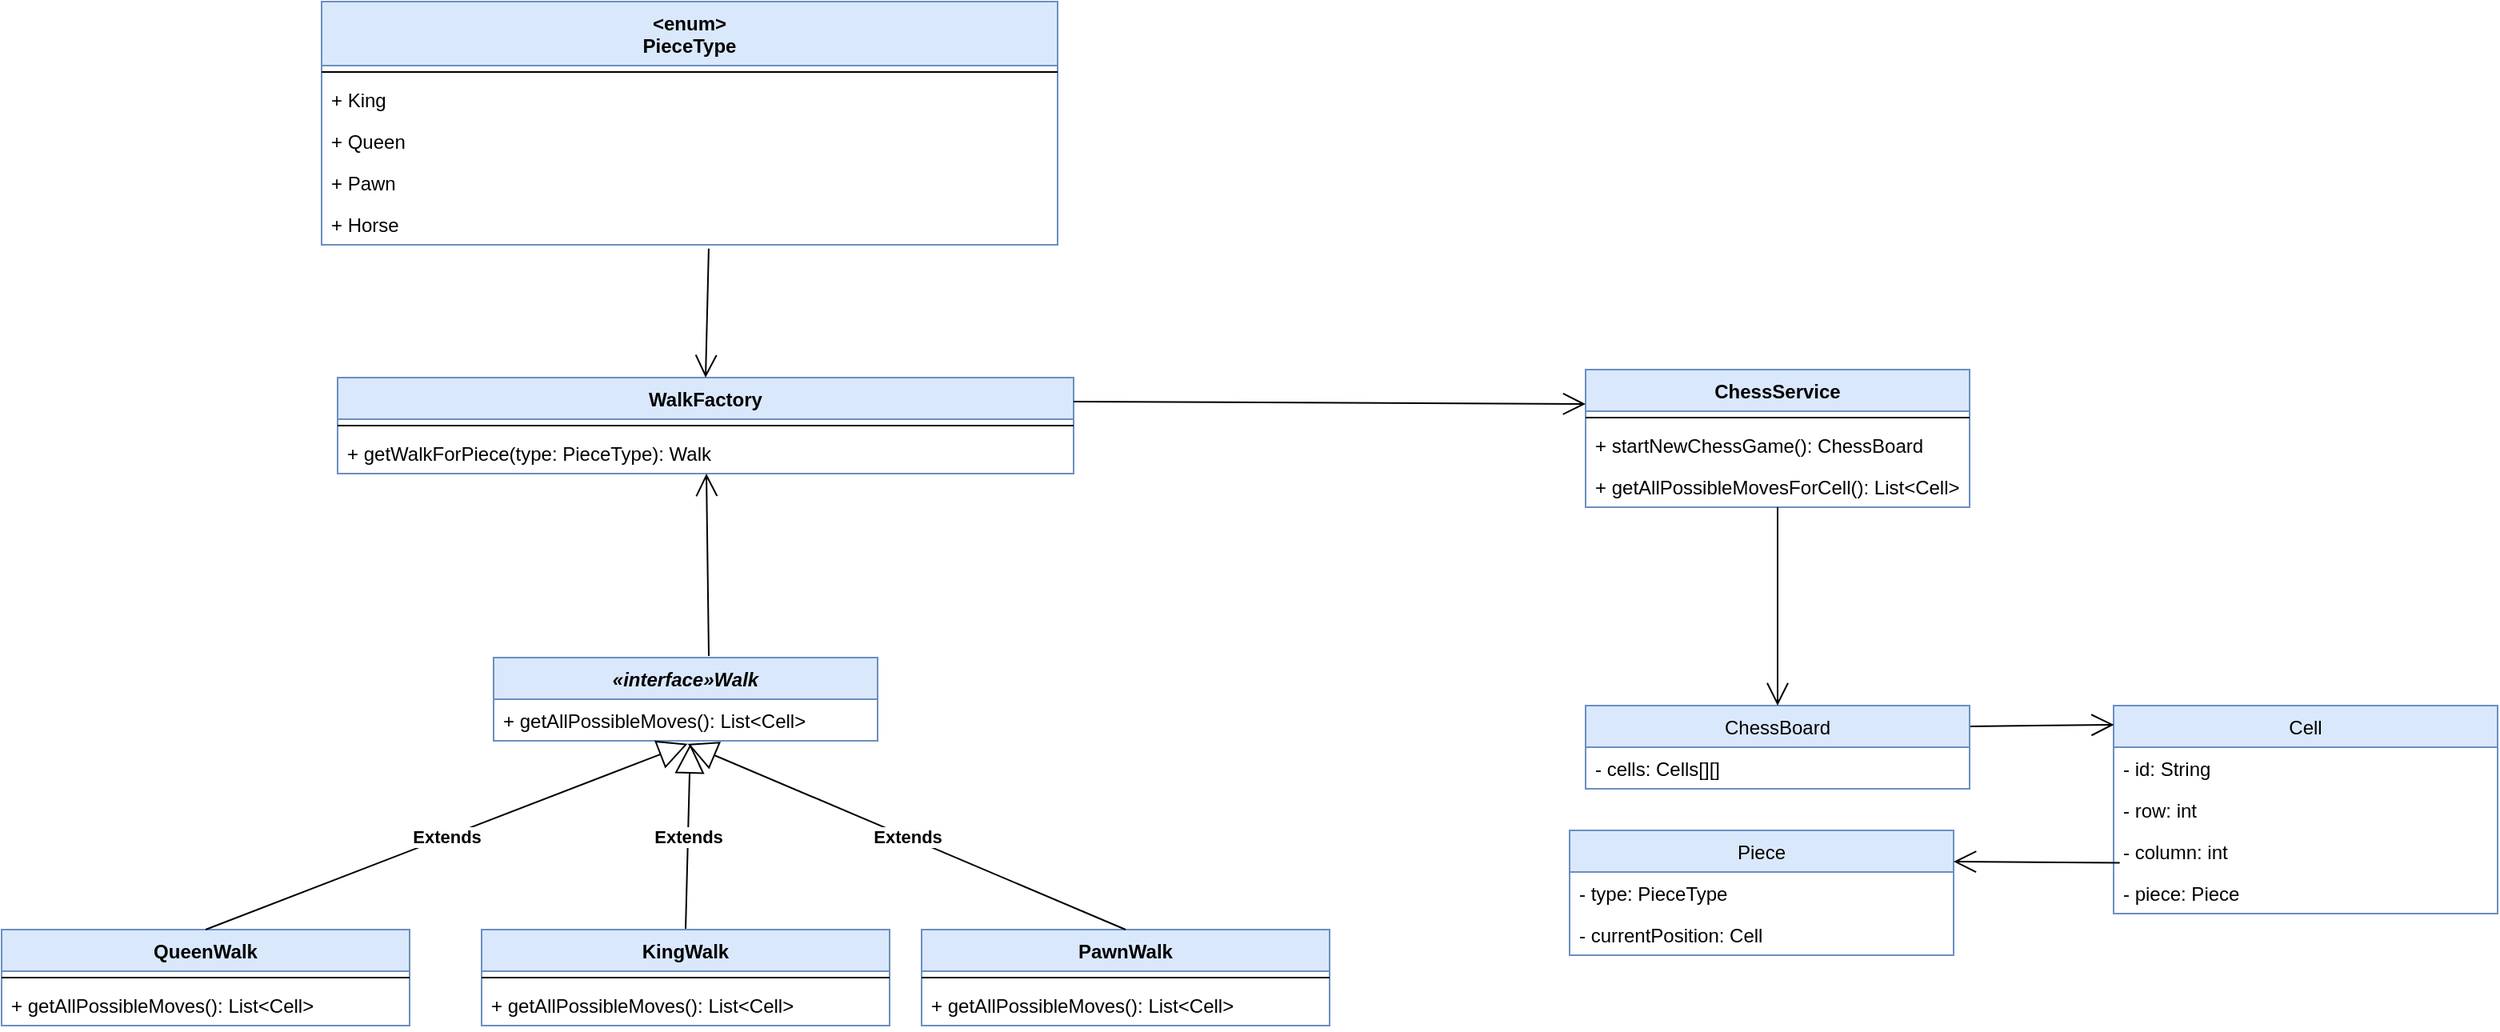 <mxfile version="28.0.7">
  <diagram name="Page-1" id="4mzt5Z0eW88a4MXR8VPS">
    <mxGraphModel dx="486" dy="856" grid="1" gridSize="10" guides="1" tooltips="1" connect="1" arrows="1" fold="1" page="1" pageScale="1" pageWidth="850" pageHeight="1100" math="0" shadow="0">
      <root>
        <mxCell id="0" />
        <mxCell id="1" parent="0" />
        <mxCell id="GDeSoaydJCArGi7cQpiK-2" value="Cell" style="swimlane;fontStyle=0;childLayout=stackLayout;horizontal=1;startSize=26;fillColor=#dae8fc;horizontalStack=0;resizeParent=1;resizeParentMax=0;resizeLast=0;collapsible=1;marginBottom=0;strokeColor=#6c8ebf;" vertex="1" parent="1">
          <mxGeometry x="2480" y="1530" width="240" height="130" as="geometry" />
        </mxCell>
        <mxCell id="GDeSoaydJCArGi7cQpiK-3" value="- id: String" style="text;strokeColor=none;fillColor=none;align=left;verticalAlign=top;spacingLeft=4;spacingRight=4;overflow=hidden;rotatable=0;points=[[0,0.5],[1,0.5]];portConstraint=eastwest;" vertex="1" parent="GDeSoaydJCArGi7cQpiK-2">
          <mxGeometry y="26" width="240" height="26" as="geometry" />
        </mxCell>
        <mxCell id="GDeSoaydJCArGi7cQpiK-4" value="- row: int" style="text;strokeColor=none;fillColor=none;align=left;verticalAlign=top;spacingLeft=4;spacingRight=4;overflow=hidden;rotatable=0;points=[[0,0.5],[1,0.5]];portConstraint=eastwest;" vertex="1" parent="GDeSoaydJCArGi7cQpiK-2">
          <mxGeometry y="52" width="240" height="26" as="geometry" />
        </mxCell>
        <mxCell id="GDeSoaydJCArGi7cQpiK-28" value="- column: int" style="text;strokeColor=none;fillColor=none;align=left;verticalAlign=top;spacingLeft=4;spacingRight=4;overflow=hidden;rotatable=0;points=[[0,0.5],[1,0.5]];portConstraint=eastwest;" vertex="1" parent="GDeSoaydJCArGi7cQpiK-2">
          <mxGeometry y="78" width="240" height="26" as="geometry" />
        </mxCell>
        <mxCell id="GDeSoaydJCArGi7cQpiK-29" value="- piece: Piece" style="text;strokeColor=none;fillColor=none;align=left;verticalAlign=top;spacingLeft=4;spacingRight=4;overflow=hidden;rotatable=0;points=[[0,0.5],[1,0.5]];portConstraint=eastwest;" vertex="1" parent="GDeSoaydJCArGi7cQpiK-2">
          <mxGeometry y="104" width="240" height="26" as="geometry" />
        </mxCell>
        <mxCell id="GDeSoaydJCArGi7cQpiK-5" value="" style="endArrow=open;endFill=1;endSize=12;html=1;rounded=0;entryX=0.001;entryY=0.092;entryDx=0;entryDy=0;exitX=1;exitY=0.25;exitDx=0;exitDy=0;entryPerimeter=0;" edge="1" parent="1" source="GDeSoaydJCArGi7cQpiK-25" target="GDeSoaydJCArGi7cQpiK-2">
          <mxGeometry width="160" relative="1" as="geometry">
            <mxPoint x="2279" y="1290" as="sourcePoint" />
            <mxPoint x="2590" y="1650" as="targetPoint" />
            <Array as="points" />
          </mxGeometry>
        </mxCell>
        <mxCell id="GDeSoaydJCArGi7cQpiK-9" value="WalkFactory" style="swimlane;fontStyle=1;align=center;verticalAlign=top;childLayout=stackLayout;horizontal=1;startSize=26;horizontalStack=0;resizeParent=1;resizeParentMax=0;resizeLast=0;collapsible=1;marginBottom=0;fillColor=#dae8fc;strokeColor=#6c8ebf;" vertex="1" parent="1">
          <mxGeometry x="1370" y="1325" width="460" height="60" as="geometry" />
        </mxCell>
        <mxCell id="GDeSoaydJCArGi7cQpiK-10" value="" style="line;strokeWidth=1;fillColor=none;align=left;verticalAlign=middle;spacingTop=-1;spacingLeft=3;spacingRight=3;rotatable=0;labelPosition=right;points=[];portConstraint=eastwest;" vertex="1" parent="GDeSoaydJCArGi7cQpiK-9">
          <mxGeometry y="26" width="460" height="8" as="geometry" />
        </mxCell>
        <mxCell id="GDeSoaydJCArGi7cQpiK-11" value="+ getWalkForPiece(type: PieceType): Walk" style="text;strokeColor=none;fillColor=none;align=left;verticalAlign=top;spacingLeft=4;spacingRight=4;overflow=hidden;rotatable=0;points=[[0,0.5],[1,0.5]];portConstraint=eastwest;" vertex="1" parent="GDeSoaydJCArGi7cQpiK-9">
          <mxGeometry y="34" width="460" height="26" as="geometry" />
        </mxCell>
        <mxCell id="GDeSoaydJCArGi7cQpiK-12" value="&lt;b&gt;Extends&lt;/b&gt;" style="endArrow=block;endSize=16;endFill=0;html=1;rounded=0;exitX=0.5;exitY=0;exitDx=0;exitDy=0;entryX=0.502;entryY=1.112;entryDx=0;entryDy=0;entryPerimeter=0;" edge="1" parent="1" source="GDeSoaydJCArGi7cQpiK-15">
          <mxGeometry width="160" relative="1" as="geometry">
            <mxPoint x="1589.5" y="1689.0" as="sourcePoint" />
            <mxPoint x="1590.48" y="1553.912" as="targetPoint" />
          </mxGeometry>
        </mxCell>
        <mxCell id="GDeSoaydJCArGi7cQpiK-13" value="«interface»Walk" style="swimlane;fontStyle=3;childLayout=stackLayout;horizontal=1;startSize=26;fillColor=#dae8fc;horizontalStack=0;resizeParent=1;resizeParentMax=0;resizeLast=0;collapsible=1;marginBottom=0;strokeColor=#6c8ebf;" vertex="1" parent="1">
          <mxGeometry x="1467.5" y="1500" width="240" height="52" as="geometry" />
        </mxCell>
        <mxCell id="GDeSoaydJCArGi7cQpiK-37" value="+ getAllPossibleMoves(): List&lt;Cell&gt;" style="text;strokeColor=none;fillColor=none;align=left;verticalAlign=top;spacingLeft=4;spacingRight=4;overflow=hidden;rotatable=0;points=[[0,0.5],[1,0.5]];portConstraint=eastwest;" vertex="1" parent="GDeSoaydJCArGi7cQpiK-13">
          <mxGeometry y="26" width="240" height="26" as="geometry" />
        </mxCell>
        <mxCell id="GDeSoaydJCArGi7cQpiK-15" value="KingWalk" style="swimlane;fontStyle=1;align=center;verticalAlign=top;childLayout=stackLayout;horizontal=1;startSize=26;horizontalStack=0;resizeParent=1;resizeParentMax=0;resizeLast=0;collapsible=1;marginBottom=0;fillColor=#dae8fc;strokeColor=#6c8ebf;" vertex="1" parent="1">
          <mxGeometry x="1460" y="1670" width="255" height="60" as="geometry" />
        </mxCell>
        <mxCell id="GDeSoaydJCArGi7cQpiK-18" value="" style="line;strokeWidth=1;fillColor=none;align=left;verticalAlign=middle;spacingTop=-1;spacingLeft=3;spacingRight=3;rotatable=0;labelPosition=right;points=[];portConstraint=eastwest;" vertex="1" parent="GDeSoaydJCArGi7cQpiK-15">
          <mxGeometry y="26" width="255" height="8" as="geometry" />
        </mxCell>
        <mxCell id="GDeSoaydJCArGi7cQpiK-38" value="+ getAllPossibleMoves(): List&lt;Cell&gt;" style="text;strokeColor=none;fillColor=none;align=left;verticalAlign=top;spacingLeft=4;spacingRight=4;overflow=hidden;rotatable=0;points=[[0,0.5],[1,0.5]];portConstraint=eastwest;" vertex="1" parent="GDeSoaydJCArGi7cQpiK-15">
          <mxGeometry y="34" width="255" height="26" as="geometry" />
        </mxCell>
        <mxCell id="GDeSoaydJCArGi7cQpiK-20" value="ChessService" style="swimlane;fontStyle=1;align=center;verticalAlign=top;childLayout=stackLayout;horizontal=1;startSize=26;horizontalStack=0;resizeParent=1;resizeParentMax=0;resizeLast=0;collapsible=1;marginBottom=0;fillColor=#dae8fc;strokeColor=#6c8ebf;" vertex="1" parent="1">
          <mxGeometry x="2150" y="1320" width="240" height="86" as="geometry" />
        </mxCell>
        <mxCell id="GDeSoaydJCArGi7cQpiK-22" value="" style="line;strokeWidth=1;fillColor=none;align=left;verticalAlign=middle;spacingTop=-1;spacingLeft=3;spacingRight=3;rotatable=0;labelPosition=right;points=[];portConstraint=eastwest;" vertex="1" parent="GDeSoaydJCArGi7cQpiK-20">
          <mxGeometry y="26" width="240" height="8" as="geometry" />
        </mxCell>
        <mxCell id="GDeSoaydJCArGi7cQpiK-23" value="+ startNewChessGame(): ChessBoard" style="text;strokeColor=none;fillColor=none;align=left;verticalAlign=top;spacingLeft=4;spacingRight=4;overflow=hidden;rotatable=0;points=[[0,0.5],[1,0.5]];portConstraint=eastwest;" vertex="1" parent="GDeSoaydJCArGi7cQpiK-20">
          <mxGeometry y="34" width="240" height="26" as="geometry" />
        </mxCell>
        <mxCell id="GDeSoaydJCArGi7cQpiK-36" value="+ getAllPossibleMovesForCell(): List&lt;Cell&gt;" style="text;strokeColor=none;fillColor=none;align=left;verticalAlign=top;spacingLeft=4;spacingRight=4;overflow=hidden;rotatable=0;points=[[0,0.5],[1,0.5]];portConstraint=eastwest;" vertex="1" parent="GDeSoaydJCArGi7cQpiK-20">
          <mxGeometry y="60" width="240" height="26" as="geometry" />
        </mxCell>
        <mxCell id="GDeSoaydJCArGi7cQpiK-25" value="ChessBoard" style="swimlane;fontStyle=0;childLayout=stackLayout;horizontal=1;startSize=26;fillColor=#dae8fc;horizontalStack=0;resizeParent=1;resizeParentMax=0;resizeLast=0;collapsible=1;marginBottom=0;strokeColor=#6c8ebf;align=center;verticalAlign=middle;fontFamily=Helvetica;fontSize=12;fontColor=default;" vertex="1" parent="1">
          <mxGeometry x="2150" y="1530" width="240" height="52" as="geometry" />
        </mxCell>
        <mxCell id="GDeSoaydJCArGi7cQpiK-26" value="- cells: Cells[][]" style="text;strokeColor=none;fillColor=none;align=left;verticalAlign=top;spacingLeft=4;spacingRight=4;overflow=hidden;rotatable=0;points=[[0,0.5],[1,0.5]];portConstraint=eastwest;fontFamily=Helvetica;fontSize=12;fontColor=default;fontStyle=0;horizontal=1;" vertex="1" parent="GDeSoaydJCArGi7cQpiK-25">
          <mxGeometry y="26" width="240" height="26" as="geometry" />
        </mxCell>
        <mxCell id="GDeSoaydJCArGi7cQpiK-30" value="Piece" style="swimlane;fontStyle=0;childLayout=stackLayout;horizontal=1;startSize=26;fillColor=#dae8fc;horizontalStack=0;resizeParent=1;resizeParentMax=0;resizeLast=0;collapsible=1;marginBottom=0;strokeColor=#6c8ebf;align=center;verticalAlign=middle;fontFamily=Helvetica;fontSize=12;fontColor=default;" vertex="1" parent="1">
          <mxGeometry x="2140" y="1608" width="240" height="78" as="geometry" />
        </mxCell>
        <mxCell id="GDeSoaydJCArGi7cQpiK-31" value="- type: PieceType&#xa;" style="text;strokeColor=none;fillColor=none;align=left;verticalAlign=top;spacingLeft=4;spacingRight=4;overflow=hidden;rotatable=0;points=[[0,0.5],[1,0.5]];portConstraint=eastwest;fontFamily=Helvetica;fontSize=12;fontColor=default;fontStyle=0;horizontal=1;" vertex="1" parent="GDeSoaydJCArGi7cQpiK-30">
          <mxGeometry y="26" width="240" height="26" as="geometry" />
        </mxCell>
        <mxCell id="GDeSoaydJCArGi7cQpiK-33" value="- currentPosition: Cell&#xa;" style="text;strokeColor=none;fillColor=none;align=left;verticalAlign=top;spacingLeft=4;spacingRight=4;overflow=hidden;rotatable=0;points=[[0,0.5],[1,0.5]];portConstraint=eastwest;fontFamily=Helvetica;fontSize=12;fontColor=default;fontStyle=0;horizontal=1;" vertex="1" parent="GDeSoaydJCArGi7cQpiK-30">
          <mxGeometry y="52" width="240" height="26" as="geometry" />
        </mxCell>
        <mxCell id="GDeSoaydJCArGi7cQpiK-34" value="" style="endArrow=open;endFill=1;endSize=12;html=1;rounded=0;entryX=1;entryY=0.25;entryDx=0;entryDy=0;exitX=0.016;exitY=0.781;exitDx=0;exitDy=0;exitPerimeter=0;" edge="1" parent="1" source="GDeSoaydJCArGi7cQpiK-28" target="GDeSoaydJCArGi7cQpiK-30">
          <mxGeometry width="160" relative="1" as="geometry">
            <mxPoint x="2430" y="1621" as="sourcePoint" />
            <mxPoint x="2520" y="1620" as="targetPoint" />
            <Array as="points" />
          </mxGeometry>
        </mxCell>
        <mxCell id="GDeSoaydJCArGi7cQpiK-39" value="&lt;enum&gt;&#xa;PieceType" style="swimlane;fontStyle=1;align=center;verticalAlign=top;childLayout=stackLayout;horizontal=1;startSize=40;horizontalStack=0;resizeParent=1;resizeParentMax=0;resizeLast=0;collapsible=1;marginBottom=0;fillColor=#dae8fc;strokeColor=#6c8ebf;" vertex="1" parent="1">
          <mxGeometry x="1360" y="1090" width="460" height="152" as="geometry" />
        </mxCell>
        <mxCell id="GDeSoaydJCArGi7cQpiK-40" value="" style="line;strokeWidth=1;fillColor=none;align=left;verticalAlign=middle;spacingTop=-1;spacingLeft=3;spacingRight=3;rotatable=0;labelPosition=right;points=[];portConstraint=eastwest;" vertex="1" parent="GDeSoaydJCArGi7cQpiK-39">
          <mxGeometry y="40" width="460" height="8" as="geometry" />
        </mxCell>
        <mxCell id="GDeSoaydJCArGi7cQpiK-42" value="+ King" style="text;strokeColor=none;fillColor=none;align=left;verticalAlign=top;spacingLeft=4;spacingRight=4;overflow=hidden;rotatable=0;points=[[0,0.5],[1,0.5]];portConstraint=eastwest;" vertex="1" parent="GDeSoaydJCArGi7cQpiK-39">
          <mxGeometry y="48" width="460" height="26" as="geometry" />
        </mxCell>
        <mxCell id="GDeSoaydJCArGi7cQpiK-41" value="+ Queen" style="text;strokeColor=none;fillColor=none;align=left;verticalAlign=top;spacingLeft=4;spacingRight=4;overflow=hidden;rotatable=0;points=[[0,0.5],[1,0.5]];portConstraint=eastwest;" vertex="1" parent="GDeSoaydJCArGi7cQpiK-39">
          <mxGeometry y="74" width="460" height="26" as="geometry" />
        </mxCell>
        <mxCell id="GDeSoaydJCArGi7cQpiK-43" value="+ Pawn" style="text;strokeColor=none;fillColor=none;align=left;verticalAlign=top;spacingLeft=4;spacingRight=4;overflow=hidden;rotatable=0;points=[[0,0.5],[1,0.5]];portConstraint=eastwest;" vertex="1" parent="GDeSoaydJCArGi7cQpiK-39">
          <mxGeometry y="100" width="460" height="26" as="geometry" />
        </mxCell>
        <mxCell id="GDeSoaydJCArGi7cQpiK-44" value="+ Horse" style="text;strokeColor=none;fillColor=none;align=left;verticalAlign=top;spacingLeft=4;spacingRight=4;overflow=hidden;rotatable=0;points=[[0,0.5],[1,0.5]];portConstraint=eastwest;" vertex="1" parent="GDeSoaydJCArGi7cQpiK-39">
          <mxGeometry y="126" width="460" height="26" as="geometry" />
        </mxCell>
        <mxCell id="GDeSoaydJCArGi7cQpiK-45" value="PawnWalk" style="swimlane;fontStyle=1;align=center;verticalAlign=top;childLayout=stackLayout;horizontal=1;startSize=26;horizontalStack=0;resizeParent=1;resizeParentMax=0;resizeLast=0;collapsible=1;marginBottom=0;fillColor=#dae8fc;strokeColor=#6c8ebf;" vertex="1" parent="1">
          <mxGeometry x="1735" y="1670" width="255" height="60" as="geometry" />
        </mxCell>
        <mxCell id="GDeSoaydJCArGi7cQpiK-46" value="" style="line;strokeWidth=1;fillColor=none;align=left;verticalAlign=middle;spacingTop=-1;spacingLeft=3;spacingRight=3;rotatable=0;labelPosition=right;points=[];portConstraint=eastwest;" vertex="1" parent="GDeSoaydJCArGi7cQpiK-45">
          <mxGeometry y="26" width="255" height="8" as="geometry" />
        </mxCell>
        <mxCell id="GDeSoaydJCArGi7cQpiK-47" value="+ getAllPossibleMoves(): List&lt;Cell&gt;" style="text;strokeColor=none;fillColor=none;align=left;verticalAlign=top;spacingLeft=4;spacingRight=4;overflow=hidden;rotatable=0;points=[[0,0.5],[1,0.5]];portConstraint=eastwest;" vertex="1" parent="GDeSoaydJCArGi7cQpiK-45">
          <mxGeometry y="34" width="255" height="26" as="geometry" />
        </mxCell>
        <mxCell id="GDeSoaydJCArGi7cQpiK-48" value="QueenWalk" style="swimlane;fontStyle=1;align=center;verticalAlign=top;childLayout=stackLayout;horizontal=1;startSize=26;horizontalStack=0;resizeParent=1;resizeParentMax=0;resizeLast=0;collapsible=1;marginBottom=0;fillColor=#dae8fc;strokeColor=#6c8ebf;" vertex="1" parent="1">
          <mxGeometry x="1160" y="1670" width="255" height="60" as="geometry" />
        </mxCell>
        <mxCell id="GDeSoaydJCArGi7cQpiK-49" value="" style="line;strokeWidth=1;fillColor=none;align=left;verticalAlign=middle;spacingTop=-1;spacingLeft=3;spacingRight=3;rotatable=0;labelPosition=right;points=[];portConstraint=eastwest;" vertex="1" parent="GDeSoaydJCArGi7cQpiK-48">
          <mxGeometry y="26" width="255" height="8" as="geometry" />
        </mxCell>
        <mxCell id="GDeSoaydJCArGi7cQpiK-50" value="+ getAllPossibleMoves(): List&lt;Cell&gt;" style="text;strokeColor=none;fillColor=none;align=left;verticalAlign=top;spacingLeft=4;spacingRight=4;overflow=hidden;rotatable=0;points=[[0,0.5],[1,0.5]];portConstraint=eastwest;" vertex="1" parent="GDeSoaydJCArGi7cQpiK-48">
          <mxGeometry y="34" width="255" height="26" as="geometry" />
        </mxCell>
        <mxCell id="GDeSoaydJCArGi7cQpiK-54" value="&lt;b&gt;Extends&lt;/b&gt;" style="endArrow=block;endSize=16;endFill=0;html=1;rounded=0;exitX=0.5;exitY=0;exitDx=0;exitDy=0;entryX=0.502;entryY=1.112;entryDx=0;entryDy=0;entryPerimeter=0;" edge="1" parent="1" source="GDeSoaydJCArGi7cQpiK-45">
          <mxGeometry width="160" relative="1" as="geometry">
            <mxPoint x="1586.26" y="1669.998" as="sourcePoint" />
            <mxPoint x="1588.74" y="1553.91" as="targetPoint" />
          </mxGeometry>
        </mxCell>
        <mxCell id="GDeSoaydJCArGi7cQpiK-56" value="&lt;b&gt;Extends&lt;/b&gt;" style="endArrow=block;endSize=16;endFill=0;html=1;rounded=0;exitX=0.5;exitY=0;exitDx=0;exitDy=0;entryX=0.502;entryY=1.112;entryDx=0;entryDy=0;entryPerimeter=0;" edge="1" parent="1" source="GDeSoaydJCArGi7cQpiK-48">
          <mxGeometry width="160" relative="1" as="geometry">
            <mxPoint x="1586.26" y="1669.998" as="sourcePoint" />
            <mxPoint x="1588.74" y="1553.91" as="targetPoint" />
          </mxGeometry>
        </mxCell>
        <mxCell id="GDeSoaydJCArGi7cQpiK-57" value="" style="endArrow=open;endFill=1;endSize=12;html=1;rounded=0;entryX=0.5;entryY=0;entryDx=0;entryDy=0;" edge="1" parent="1" source="GDeSoaydJCArGi7cQpiK-36" target="GDeSoaydJCArGi7cQpiK-25">
          <mxGeometry width="160" relative="1" as="geometry">
            <mxPoint x="2215" y="1421" as="sourcePoint" />
            <mxPoint x="2305" y="1420" as="targetPoint" />
            <Array as="points" />
          </mxGeometry>
        </mxCell>
        <mxCell id="GDeSoaydJCArGi7cQpiK-58" value="" style="endArrow=open;endFill=1;endSize=12;html=1;rounded=0;entryX=0;entryY=0.25;entryDx=0;entryDy=0;exitX=1;exitY=0.25;exitDx=0;exitDy=0;" edge="1" parent="1" source="GDeSoaydJCArGi7cQpiK-9" target="GDeSoaydJCArGi7cQpiK-20">
          <mxGeometry width="160" relative="1" as="geometry">
            <mxPoint x="1930" y="1460" as="sourcePoint" />
            <mxPoint x="1960" y="1344" as="targetPoint" />
            <Array as="points" />
          </mxGeometry>
        </mxCell>
        <mxCell id="GDeSoaydJCArGi7cQpiK-59" value="" style="endArrow=open;endFill=1;endSize=12;html=1;rounded=0;exitX=0.526;exitY=1.09;exitDx=0;exitDy=0;exitPerimeter=0;entryX=0.5;entryY=0;entryDx=0;entryDy=0;" edge="1" parent="1" source="GDeSoaydJCArGi7cQpiK-44" target="GDeSoaydJCArGi7cQpiK-9">
          <mxGeometry width="160" relative="1" as="geometry">
            <mxPoint x="1845" y="1190" as="sourcePoint" />
            <mxPoint x="1650" y="1300" as="targetPoint" />
            <Array as="points" />
          </mxGeometry>
        </mxCell>
        <mxCell id="GDeSoaydJCArGi7cQpiK-60" value="" style="endArrow=open;endFill=1;endSize=12;html=1;rounded=0;entryX=0.523;entryY=1.158;entryDx=0;entryDy=0;entryPerimeter=0;" edge="1" parent="1">
          <mxGeometry width="160" relative="1" as="geometry">
            <mxPoint x="1602" y="1499" as="sourcePoint" />
            <mxPoint x="1600.5" y="1385" as="targetPoint" />
            <Array as="points" />
          </mxGeometry>
        </mxCell>
      </root>
    </mxGraphModel>
  </diagram>
</mxfile>

